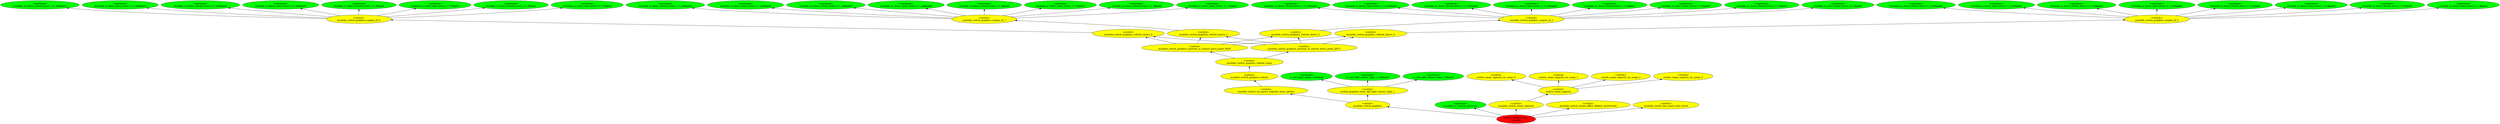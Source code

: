 digraph {
rankdir="BT"
ss_tail_light_railcar_24px_1_unflipped [fillcolor=green style="filled" label="<spriteset>\nss_tail_light_railcar_24px_1_unflipped"]
ss_tail_light_railcar_24px_1_flipped [fillcolor=green style="filled" label="<spriteset>\nss_tail_light_railcar_24px_1_flipped"]
ss_tail_light_empty_unflipped [fillcolor=green style="filled" label="<spriteset>\nss_tail_light_empty_unflipped"]
switch_graphics_layer_tail_light_railcar_24px_1 [fillcolor=yellow style="filled" label="<switch>\nswitch_graphics_layer_tail_light_railcar_24px_1"]
switch_cargo_capacity_by_cargo_0 [fillcolor=yellow style="filled" label="<switch>\nswitch_cargo_capacity_by_cargo_0"]
switch_cargo_capacity_by_cargo_1 [fillcolor=yellow style="filled" label="<switch>\nswitch_cargo_capacity_by_cargo_1"]
switch_cargo_capacity_by_cargo_2 [fillcolor=yellow style="filled" label="<switch>\nswitch_cargo_capacity_by_cargo_2"]
switch_cargo_capacity_by_cargo_3 [fillcolor=yellow style="filled" label="<switch>\nswitch_cargo_capacity_by_cargo_3"]
switch_cargo_capacity [fillcolor=yellow style="filled" label="<switch>\nswitch_cargo_capacity"]
mumble_ss_doors_closed_livery_1_0_unflipped [fillcolor=green style="filled" label="<spriteset>\nmumble_ss_doors_closed_livery_1_0_unflipped"]
mumble_ss_doors_open_livery_1_0_unflipped [fillcolor=green style="filled" label="<spriteset>\nmumble_ss_doors_open_livery_1_0_unflipped"]
mumble_ss_doors_closed_livery_2_0_unflipped [fillcolor=green style="filled" label="<spriteset>\nmumble_ss_doors_closed_livery_2_0_unflipped"]
mumble_ss_doors_open_livery_2_0_unflipped [fillcolor=green style="filled" label="<spriteset>\nmumble_ss_doors_open_livery_2_0_unflipped"]
mumble_ss_doors_closed_livery_1_0_flipped [fillcolor=green style="filled" label="<spriteset>\nmumble_ss_doors_closed_livery_1_0_flipped"]
mumble_ss_doors_open_livery_1_0_flipped [fillcolor=green style="filled" label="<spriteset>\nmumble_ss_doors_open_livery_1_0_flipped"]
mumble_ss_doors_closed_livery_2_0_flipped [fillcolor=green style="filled" label="<spriteset>\nmumble_ss_doors_closed_livery_2_0_flipped"]
mumble_ss_doors_open_livery_2_0_flipped [fillcolor=green style="filled" label="<spriteset>\nmumble_ss_doors_open_livery_2_0_flipped"]
mumble_switch_graphics_engine_id_0 [fillcolor=yellow style="filled" label="<switch>\nmumble_switch_graphics_engine_id_0"]
mumble_switch_graphics_vehicle_layers_0 [fillcolor=yellow style="filled" label="<switch>\nmumble_switch_graphics_vehicle_layers_0"]
mumble_ss_doors_closed_livery_1_1_unflipped [fillcolor=green style="filled" label="<spriteset>\nmumble_ss_doors_closed_livery_1_1_unflipped"]
mumble_ss_doors_open_livery_1_1_unflipped [fillcolor=green style="filled" label="<spriteset>\nmumble_ss_doors_open_livery_1_1_unflipped"]
mumble_ss_doors_closed_livery_2_1_unflipped [fillcolor=green style="filled" label="<spriteset>\nmumble_ss_doors_closed_livery_2_1_unflipped"]
mumble_ss_doors_open_livery_2_1_unflipped [fillcolor=green style="filled" label="<spriteset>\nmumble_ss_doors_open_livery_2_1_unflipped"]
mumble_ss_doors_closed_livery_1_1_flipped [fillcolor=green style="filled" label="<spriteset>\nmumble_ss_doors_closed_livery_1_1_flipped"]
mumble_ss_doors_open_livery_1_1_flipped [fillcolor=green style="filled" label="<spriteset>\nmumble_ss_doors_open_livery_1_1_flipped"]
mumble_ss_doors_closed_livery_2_1_flipped [fillcolor=green style="filled" label="<spriteset>\nmumble_ss_doors_closed_livery_2_1_flipped"]
mumble_ss_doors_open_livery_2_1_flipped [fillcolor=green style="filled" label="<spriteset>\nmumble_ss_doors_open_livery_2_1_flipped"]
mumble_switch_graphics_engine_id_1 [fillcolor=yellow style="filled" label="<switch>\nmumble_switch_graphics_engine_id_1"]
mumble_switch_graphics_vehicle_layers_1 [fillcolor=yellow style="filled" label="<switch>\nmumble_switch_graphics_vehicle_layers_1"]
mumble_ss_doors_closed_livery_1_2_unflipped [fillcolor=green style="filled" label="<spriteset>\nmumble_ss_doors_closed_livery_1_2_unflipped"]
mumble_ss_doors_open_livery_1_2_unflipped [fillcolor=green style="filled" label="<spriteset>\nmumble_ss_doors_open_livery_1_2_unflipped"]
mumble_ss_doors_closed_livery_2_2_unflipped [fillcolor=green style="filled" label="<spriteset>\nmumble_ss_doors_closed_livery_2_2_unflipped"]
mumble_ss_doors_open_livery_2_2_unflipped [fillcolor=green style="filled" label="<spriteset>\nmumble_ss_doors_open_livery_2_2_unflipped"]
mumble_ss_doors_closed_livery_1_2_flipped [fillcolor=green style="filled" label="<spriteset>\nmumble_ss_doors_closed_livery_1_2_flipped"]
mumble_ss_doors_open_livery_1_2_flipped [fillcolor=green style="filled" label="<spriteset>\nmumble_ss_doors_open_livery_1_2_flipped"]
mumble_ss_doors_closed_livery_2_2_flipped [fillcolor=green style="filled" label="<spriteset>\nmumble_ss_doors_closed_livery_2_2_flipped"]
mumble_ss_doors_open_livery_2_2_flipped [fillcolor=green style="filled" label="<spriteset>\nmumble_ss_doors_open_livery_2_2_flipped"]
mumble_switch_graphics_engine_id_2 [fillcolor=yellow style="filled" label="<switch>\nmumble_switch_graphics_engine_id_2"]
mumble_switch_graphics_vehicle_layers_2 [fillcolor=yellow style="filled" label="<switch>\nmumble_switch_graphics_vehicle_layers_2"]
mumble_ss_doors_closed_livery_1_3_unflipped [fillcolor=green style="filled" label="<spriteset>\nmumble_ss_doors_closed_livery_1_3_unflipped"]
mumble_ss_doors_open_livery_1_3_unflipped [fillcolor=green style="filled" label="<spriteset>\nmumble_ss_doors_open_livery_1_3_unflipped"]
mumble_ss_doors_closed_livery_2_3_unflipped [fillcolor=green style="filled" label="<spriteset>\nmumble_ss_doors_closed_livery_2_3_unflipped"]
mumble_ss_doors_open_livery_2_3_unflipped [fillcolor=green style="filled" label="<spriteset>\nmumble_ss_doors_open_livery_2_3_unflipped"]
mumble_ss_doors_closed_livery_1_3_flipped [fillcolor=green style="filled" label="<spriteset>\nmumble_ss_doors_closed_livery_1_3_flipped"]
mumble_ss_doors_open_livery_1_3_flipped [fillcolor=green style="filled" label="<spriteset>\nmumble_ss_doors_open_livery_1_3_flipped"]
mumble_ss_doors_closed_livery_2_3_flipped [fillcolor=green style="filled" label="<spriteset>\nmumble_ss_doors_closed_livery_2_3_flipped"]
mumble_ss_doors_open_livery_2_3_flipped [fillcolor=green style="filled" label="<spriteset>\nmumble_ss_doors_open_livery_2_3_flipped"]
mumble_switch_graphics_engine_id_3 [fillcolor=yellow style="filled" label="<switch>\nmumble_switch_graphics_engine_id_3"]
mumble_switch_graphics_vehicle_layers_3 [fillcolor=yellow style="filled" label="<switch>\nmumble_switch_graphics_vehicle_layers_3"]
mumble_switch_graphics_position_in_consist_entry_point_PASS [fillcolor=yellow style="filled" label="<switch>\nmumble_switch_graphics_position_in_consist_entry_point_PASS"]
mumble_switch_graphics_position_in_consist_entry_point_DFLT [fillcolor=yellow style="filled" label="<switch>\nmumble_switch_graphics_position_in_consist_entry_point_DFLT"]
mumble_switch_graphics_vehicle_cargo [fillcolor=yellow style="filled" label="<switch>\nmumble_switch_graphics_vehicle_cargo"]
mumble_switch_graphics_vehicle [fillcolor=yellow style="filled" label="<switch>\nmumble_switch_graphics_vehicle"]
mumble_ss_vehicle_purchase [fillcolor=green style="filled" label="<spriteset>\nmumble_ss_vehicle_purchase"]
mumble_switch_set_layers_register_more_sprites [fillcolor=yellow style="filled" label="<switch>\nmumble_switch_set_layers_register_more_sprites"]
mumble_switch_graphics [fillcolor=yellow style="filled" label="<switch>\nmumble_switch_graphics"]
mumble_switch_cargo_capacity [fillcolor=yellow style="filled" label="<switch>\nmumble_switch_cargo_capacity"]
mumble_switch_create_effect_default_unreversed [fillcolor=yellow style="filled" label="<switch>\nmumble_switch_create_effect_default_unreversed"]
mumble_switch_buy_menu_text_result [fillcolor=yellow style="filled" label="<switch>\nmumble_switch_buy_menu_text_result"]
mumble [fillcolor=red style="filled" label="<FEAT_TRAINS 140>\nmumble"]
switch_graphics_layer_tail_light_railcar_24px_1->ss_tail_light_railcar_24px_1_unflipped
mumble_switch_graphics_engine_id_3->mumble_ss_doors_open_livery_2_3_flipped
mumble_switch_graphics_engine_id_3->mumble_ss_doors_open_livery_1_3_flipped
mumble_switch_graphics_engine_id_2->mumble_ss_doors_closed_livery_1_2_unflipped
mumble_switch_graphics_engine_id_0->mumble_ss_doors_open_livery_2_0_flipped
mumble_switch_graphics_engine_id_1->mumble_ss_doors_closed_livery_1_1_unflipped
mumble_switch_graphics_engine_id_0->mumble_ss_doors_closed_livery_1_0_unflipped
mumble_switch_graphics_position_in_consist_entry_point_PASS->mumble_switch_graphics_vehicle_layers_0
mumble_switch_graphics_vehicle_cargo->mumble_switch_graphics_position_in_consist_entry_point_PASS
mumble_switch_graphics_position_in_consist_entry_point_DFLT->mumble_switch_graphics_vehicle_layers_1
mumble_switch_graphics_engine_id_3->mumble_ss_doors_closed_livery_1_3_unflipped
mumble_switch_graphics_engine_id_2->mumble_ss_doors_open_livery_2_2_flipped
mumble_switch_graphics_engine_id_0->mumble_ss_doors_closed_livery_2_0_unflipped
mumble_switch_graphics_engine_id_2->mumble_ss_doors_closed_livery_2_2_unflipped
mumble_switch_graphics_vehicle_layers_3->mumble_switch_graphics_engine_id_3
mumble_switch_graphics_engine_id_3->mumble_ss_doors_open_livery_1_3_unflipped
mumble->mumble_ss_vehicle_purchase
mumble_switch_graphics_engine_id_3->mumble_ss_doors_closed_livery_2_3_unflipped
mumble_switch_graphics_engine_id_1->mumble_ss_doors_open_livery_2_1_flipped
mumble_switch_graphics_engine_id_2->mumble_ss_doors_open_livery_1_2_flipped
mumble->mumble_switch_buy_menu_text_result
mumble_switch_graphics_engine_id_0->mumble_ss_doors_open_livery_1_0_flipped
mumble_switch_graphics_position_in_consist_entry_point_PASS->mumble_switch_graphics_vehicle_layers_2
mumble_switch_graphics_vehicle_cargo->mumble_switch_graphics_position_in_consist_entry_point_DFLT
switch_cargo_capacity->switch_cargo_capacity_by_cargo_1
mumble_switch_graphics_engine_id_2->mumble_ss_doors_closed_livery_1_2_flipped
mumble_switch_graphics_position_in_consist_entry_point_PASS->mumble_switch_graphics_vehicle_layers_3
mumble_switch_graphics_engine_id_1->mumble_ss_doors_closed_livery_1_1_flipped
mumble_switch_graphics_engine_id_1->mumble_ss_doors_open_livery_1_1_unflipped
mumble_switch_graphics_engine_id_1->mumble_ss_doors_open_livery_1_1_flipped
mumble_switch_graphics_engine_id_1->mumble_ss_doors_closed_livery_2_1_unflipped
mumble_switch_graphics_vehicle_layers_0->mumble_switch_graphics_engine_id_0
mumble_switch_graphics_engine_id_3->mumble_ss_doors_open_livery_2_3_unflipped
mumble_switch_graphics_engine_id_1->mumble_ss_doors_open_livery_2_1_unflipped
mumble_switch_graphics_engine_id_1->mumble_ss_doors_closed_livery_2_1_flipped
mumble_switch_graphics_engine_id_0->mumble_ss_doors_open_livery_1_0_unflipped
mumble_switch_graphics_engine_id_0->mumble_ss_doors_closed_livery_1_0_flipped
mumble_switch_graphics_position_in_consist_entry_point_DFLT->mumble_switch_graphics_vehicle_layers_3
mumble_switch_graphics_engine_id_2->mumble_ss_doors_open_livery_1_2_unflipped
mumble_switch_graphics_engine_id_2->mumble_ss_doors_open_livery_2_2_unflipped
switch_cargo_capacity->switch_cargo_capacity_by_cargo_3
mumble->mumble_switch_create_effect_default_unreversed
switch_cargo_capacity->switch_cargo_capacity_by_cargo_0
mumble_switch_graphics_engine_id_3->mumble_ss_doors_closed_livery_1_3_flipped
mumble_switch_graphics_position_in_consist_entry_point_DFLT->mumble_switch_graphics_vehicle_layers_0
mumble_switch_graphics_engine_id_3->mumble_ss_doors_closed_livery_2_3_flipped
mumble_switch_graphics->mumble_switch_set_layers_register_more_sprites
mumble_switch_graphics_engine_id_0->mumble_ss_doors_open_livery_2_0_unflipped
mumble_switch_graphics_engine_id_2->mumble_ss_doors_closed_livery_2_2_flipped
mumble_switch_graphics_engine_id_0->mumble_ss_doors_closed_livery_2_0_flipped
mumble_switch_graphics->switch_graphics_layer_tail_light_railcar_24px_1
mumble_switch_graphics_position_in_consist_entry_point_PASS->mumble_switch_graphics_vehicle_layers_1
mumble_switch_cargo_capacity->switch_cargo_capacity
mumble->mumble_switch_cargo_capacity
switch_graphics_layer_tail_light_railcar_24px_1->ss_tail_light_railcar_24px_1_flipped
mumble_switch_graphics_vehicle_layers_2->mumble_switch_graphics_engine_id_2
mumble->mumble_switch_graphics
mumble_switch_graphics_position_in_consist_entry_point_DFLT->mumble_switch_graphics_vehicle_layers_2
switch_graphics_layer_tail_light_railcar_24px_1->ss_tail_light_empty_unflipped
mumble_switch_graphics_vehicle_layers_1->mumble_switch_graphics_engine_id_1
switch_cargo_capacity->switch_cargo_capacity_by_cargo_2
mumble_switch_graphics_vehicle->mumble_switch_graphics_vehicle_cargo
mumble_switch_set_layers_register_more_sprites->mumble_switch_graphics_vehicle
}

